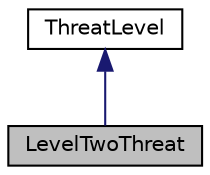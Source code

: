 digraph "LevelTwoThreat"
{
  edge [fontname="Helvetica",fontsize="10",labelfontname="Helvetica",labelfontsize="10"];
  node [fontname="Helvetica",fontsize="10",shape=record];
  Node2 [label="LevelTwoThreat",height=0.2,width=0.4,color="black", fillcolor="grey75", style="filled", fontcolor="black"];
  Node3 -> Node2 [dir="back",color="midnightblue",fontsize="10",style="solid",fontname="Helvetica"];
  Node3 [label="ThreatLevel",height=0.2,width=0.4,color="black", fillcolor="white", style="filled",URL="$classThreatLevel.html",tooltip="Threat Level class. "];
}
